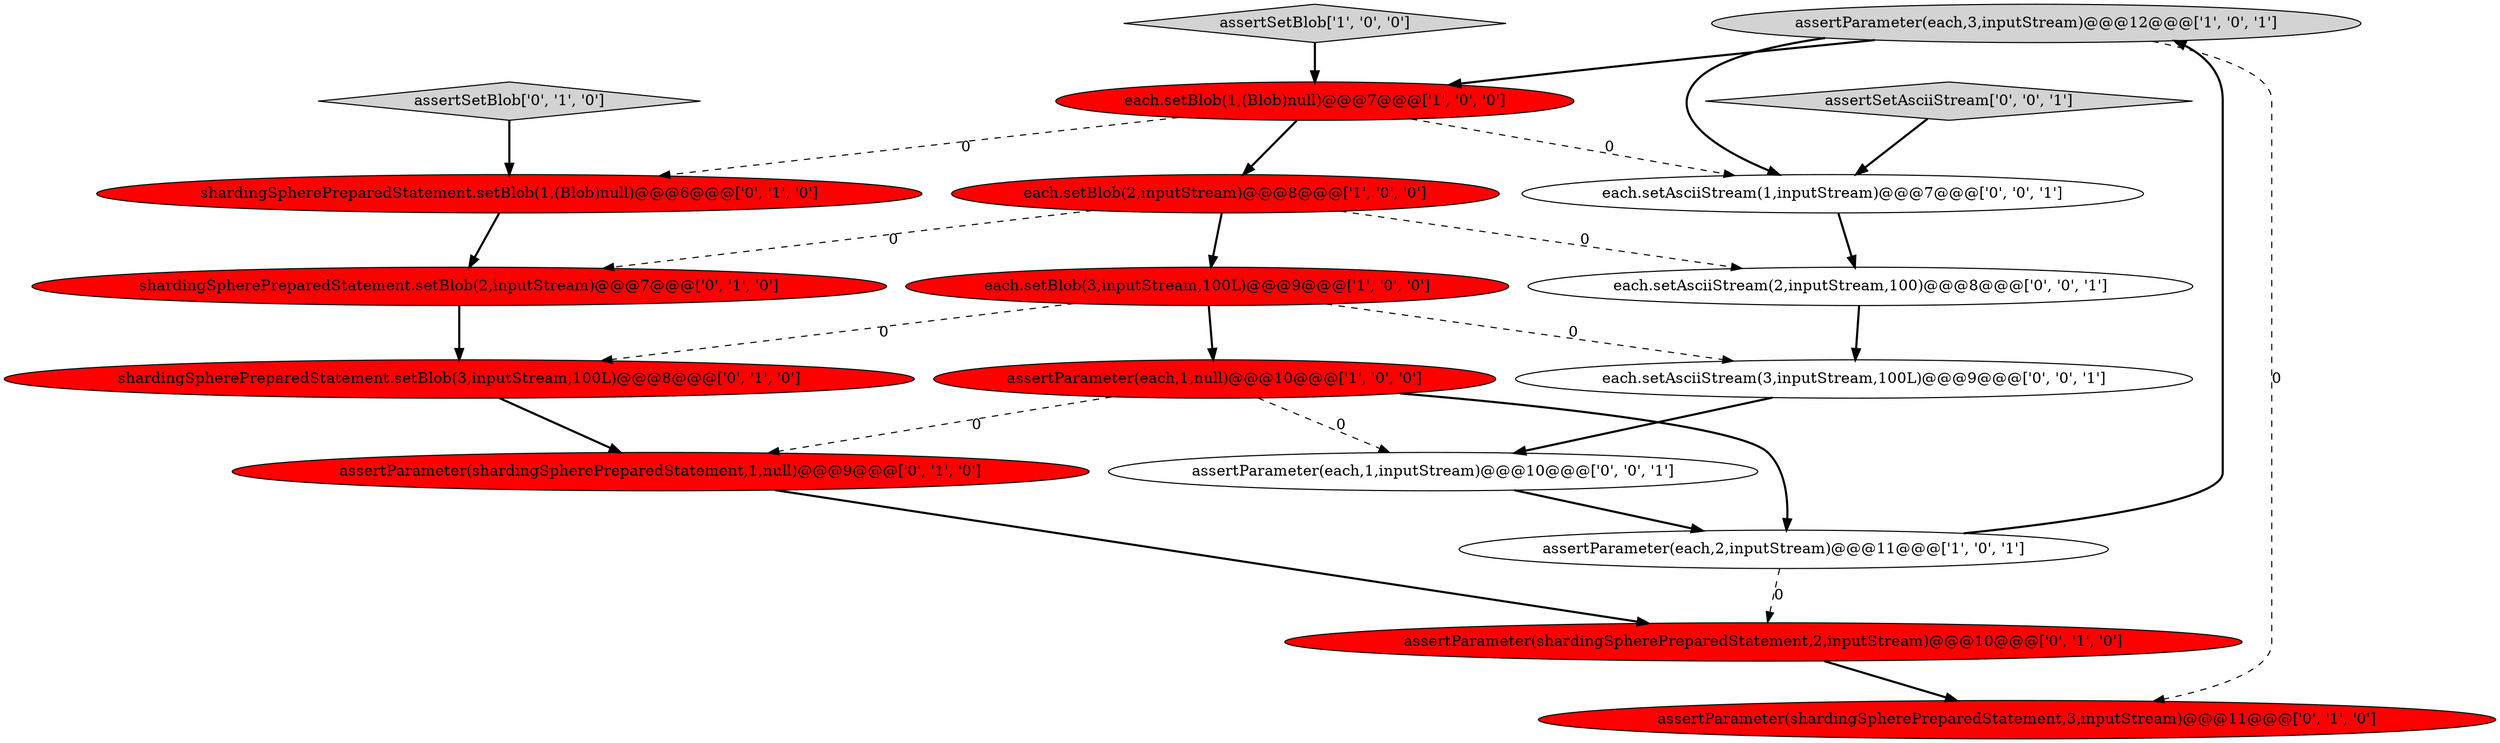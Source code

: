 digraph {
4 [style = filled, label = "assertParameter(each,3,inputStream)@@@12@@@['1', '0', '1']", fillcolor = lightgray, shape = ellipse image = "AAA0AAABBB1BBB"];
0 [style = filled, label = "assertSetBlob['1', '0', '0']", fillcolor = lightgray, shape = diamond image = "AAA0AAABBB1BBB"];
7 [style = filled, label = "assertParameter(shardingSpherePreparedStatement,3,inputStream)@@@11@@@['0', '1', '0']", fillcolor = red, shape = ellipse image = "AAA1AAABBB2BBB"];
9 [style = filled, label = "shardingSpherePreparedStatement.setBlob(3,inputStream,100L)@@@8@@@['0', '1', '0']", fillcolor = red, shape = ellipse image = "AAA1AAABBB2BBB"];
1 [style = filled, label = "each.setBlob(2,inputStream)@@@8@@@['1', '0', '0']", fillcolor = red, shape = ellipse image = "AAA1AAABBB1BBB"];
10 [style = filled, label = "assertParameter(shardingSpherePreparedStatement,2,inputStream)@@@10@@@['0', '1', '0']", fillcolor = red, shape = ellipse image = "AAA1AAABBB2BBB"];
6 [style = filled, label = "assertParameter(each,2,inputStream)@@@11@@@['1', '0', '1']", fillcolor = white, shape = ellipse image = "AAA0AAABBB1BBB"];
3 [style = filled, label = "each.setBlob(1,(Blob)null)@@@7@@@['1', '0', '0']", fillcolor = red, shape = ellipse image = "AAA1AAABBB1BBB"];
17 [style = filled, label = "each.setAsciiStream(3,inputStream,100L)@@@9@@@['0', '0', '1']", fillcolor = white, shape = ellipse image = "AAA0AAABBB3BBB"];
2 [style = filled, label = "assertParameter(each,1,null)@@@10@@@['1', '0', '0']", fillcolor = red, shape = ellipse image = "AAA1AAABBB1BBB"];
13 [style = filled, label = "assertParameter(shardingSpherePreparedStatement,1,null)@@@9@@@['0', '1', '0']", fillcolor = red, shape = ellipse image = "AAA1AAABBB2BBB"];
11 [style = filled, label = "shardingSpherePreparedStatement.setBlob(1,(Blob)null)@@@6@@@['0', '1', '0']", fillcolor = red, shape = ellipse image = "AAA1AAABBB2BBB"];
5 [style = filled, label = "each.setBlob(3,inputStream,100L)@@@9@@@['1', '0', '0']", fillcolor = red, shape = ellipse image = "AAA1AAABBB1BBB"];
15 [style = filled, label = "each.setAsciiStream(1,inputStream)@@@7@@@['0', '0', '1']", fillcolor = white, shape = ellipse image = "AAA0AAABBB3BBB"];
18 [style = filled, label = "assertParameter(each,1,inputStream)@@@10@@@['0', '0', '1']", fillcolor = white, shape = ellipse image = "AAA0AAABBB3BBB"];
8 [style = filled, label = "assertSetBlob['0', '1', '0']", fillcolor = lightgray, shape = diamond image = "AAA0AAABBB2BBB"];
16 [style = filled, label = "each.setAsciiStream(2,inputStream,100)@@@8@@@['0', '0', '1']", fillcolor = white, shape = ellipse image = "AAA0AAABBB3BBB"];
12 [style = filled, label = "shardingSpherePreparedStatement.setBlob(2,inputStream)@@@7@@@['0', '1', '0']", fillcolor = red, shape = ellipse image = "AAA1AAABBB2BBB"];
14 [style = filled, label = "assertSetAsciiStream['0', '0', '1']", fillcolor = lightgray, shape = diamond image = "AAA0AAABBB3BBB"];
1->5 [style = bold, label=""];
0->3 [style = bold, label=""];
13->10 [style = bold, label=""];
4->3 [style = bold, label=""];
3->1 [style = bold, label=""];
2->6 [style = bold, label=""];
4->15 [style = bold, label=""];
5->9 [style = dashed, label="0"];
11->12 [style = bold, label=""];
16->17 [style = bold, label=""];
12->9 [style = bold, label=""];
15->16 [style = bold, label=""];
10->7 [style = bold, label=""];
6->10 [style = dashed, label="0"];
1->12 [style = dashed, label="0"];
6->4 [style = bold, label=""];
5->2 [style = bold, label=""];
5->17 [style = dashed, label="0"];
18->6 [style = bold, label=""];
4->7 [style = dashed, label="0"];
2->13 [style = dashed, label="0"];
1->16 [style = dashed, label="0"];
2->18 [style = dashed, label="0"];
3->15 [style = dashed, label="0"];
14->15 [style = bold, label=""];
8->11 [style = bold, label=""];
17->18 [style = bold, label=""];
3->11 [style = dashed, label="0"];
9->13 [style = bold, label=""];
}
